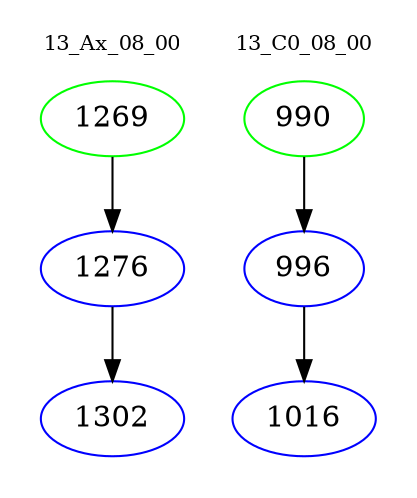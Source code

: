digraph{
subgraph cluster_0 {
color = white
label = "13_Ax_08_00";
fontsize=10;
T0_1269 [label="1269", color="green"]
T0_1269 -> T0_1276 [color="black"]
T0_1276 [label="1276", color="blue"]
T0_1276 -> T0_1302 [color="black"]
T0_1302 [label="1302", color="blue"]
}
subgraph cluster_1 {
color = white
label = "13_C0_08_00";
fontsize=10;
T1_990 [label="990", color="green"]
T1_990 -> T1_996 [color="black"]
T1_996 [label="996", color="blue"]
T1_996 -> T1_1016 [color="black"]
T1_1016 [label="1016", color="blue"]
}
}
